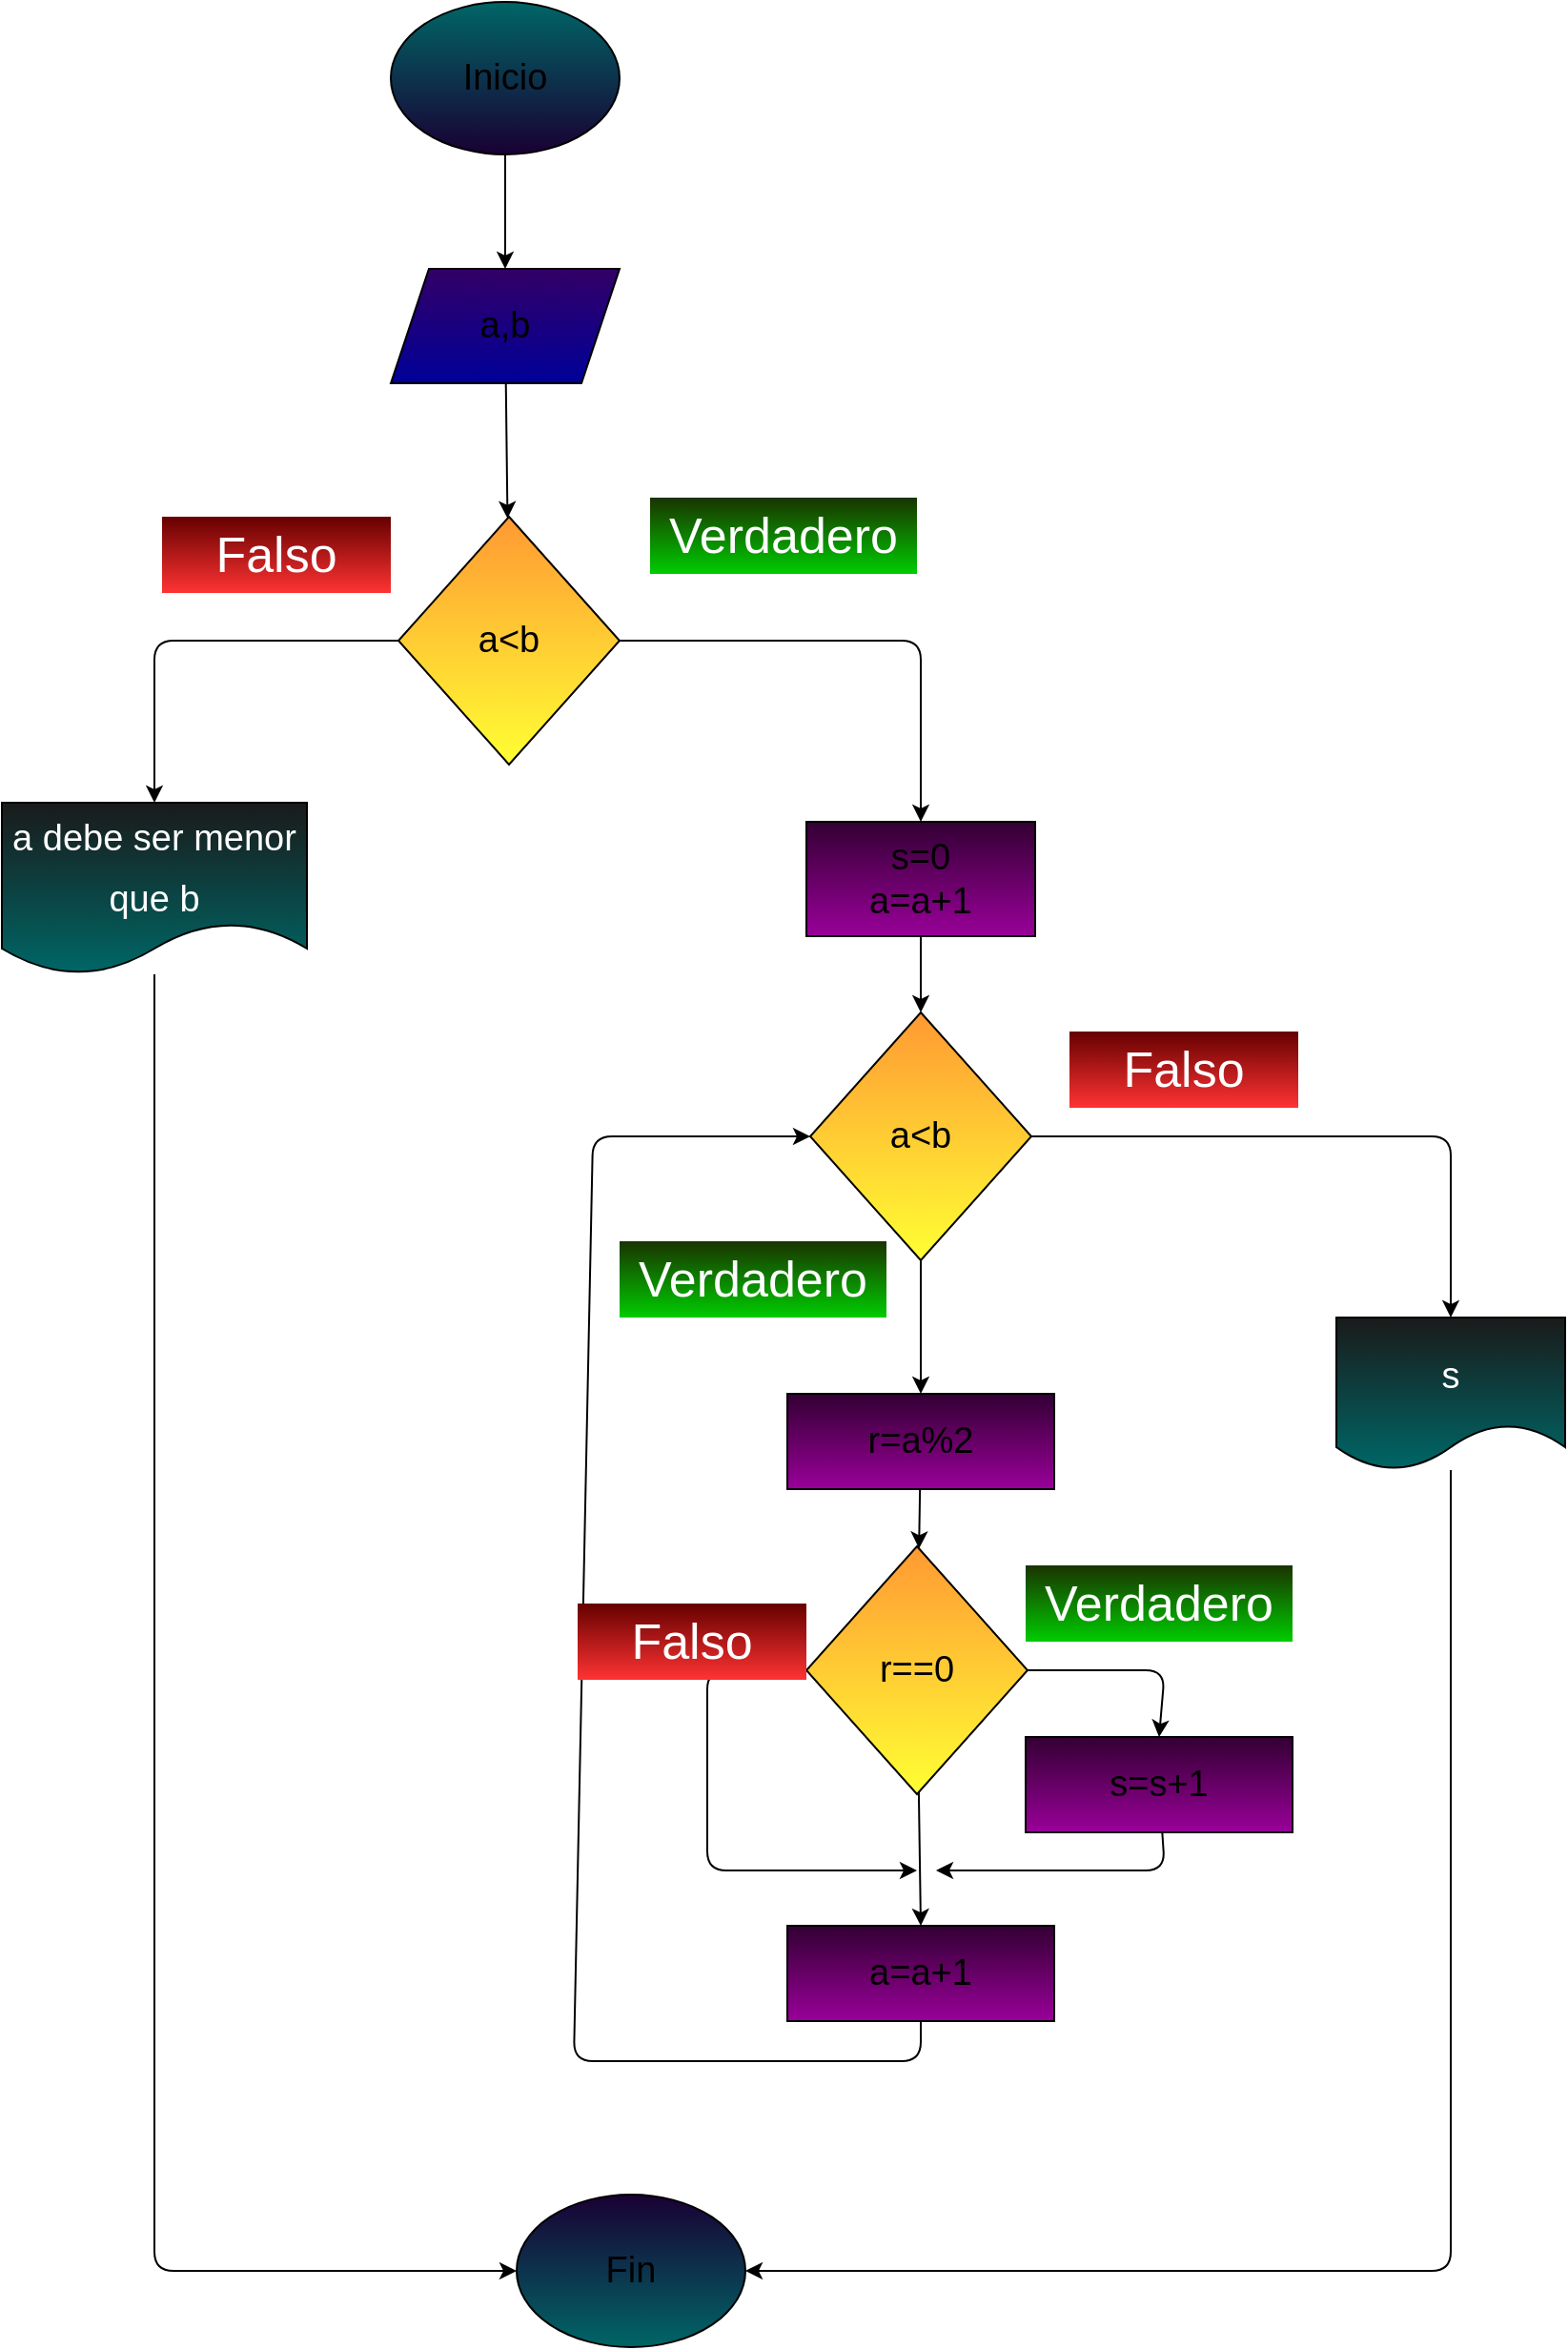 <mxfile>
    <diagram id="qN0PBMXvl69ToxzrPlfz" name="Página-1">
        <mxGraphModel dx="804" dy="459" grid="1" gridSize="10" guides="1" tooltips="1" connect="1" arrows="1" fold="1" page="1" pageScale="1" pageWidth="827" pageHeight="1169" math="0" shadow="0">
            <root>
                <mxCell id="0"/>
                <mxCell id="1" parent="0"/>
                <mxCell id="22" style="edgeStyle=none;html=1;entryX=0.5;entryY=0;entryDx=0;entryDy=0;" parent="1" source="2" target="6" edge="1">
                    <mxGeometry relative="1" as="geometry"/>
                </mxCell>
                <mxCell id="2" value="Inicio" style="ellipse;whiteSpace=wrap;html=1;fontSize=19;gradientColor=#190033;fillColor=#006666;" parent="1" vertex="1">
                    <mxGeometry x="354" y="110" width="120" height="80" as="geometry"/>
                </mxCell>
                <mxCell id="3" value="Fin" style="ellipse;whiteSpace=wrap;html=1;fontSize=19;gradientColor=#006666;fillColor=#190033;" parent="1" vertex="1">
                    <mxGeometry x="420" y="1260" width="120" height="80" as="geometry"/>
                </mxCell>
                <mxCell id="32" style="edgeStyle=none;html=1;" parent="1" source="6" target="24" edge="1">
                    <mxGeometry relative="1" as="geometry"/>
                </mxCell>
                <mxCell id="6" value="a,b" style="shape=parallelogram;perimeter=parallelogramPerimeter;whiteSpace=wrap;html=1;fixedSize=1;fontSize=19;fillColor=#330066;rounded=0;gradientColor=#000099;" parent="1" vertex="1">
                    <mxGeometry x="354" y="250" width="120" height="60" as="geometry"/>
                </mxCell>
                <mxCell id="12" style="edgeStyle=none;html=1;entryX=0.5;entryY=0;entryDx=0;entryDy=0;fontSize=19;fontColor=#000000;" parent="1" source="8" target="11" edge="1">
                    <mxGeometry relative="1" as="geometry"/>
                </mxCell>
                <mxCell id="14" style="edgeStyle=none;html=1;fontSize=19;fontColor=#000000;entryX=0.5;entryY=0;entryDx=0;entryDy=0;" parent="1" source="8" target="18" edge="1">
                    <mxGeometry relative="1" as="geometry">
                        <mxPoint x="870" y="850" as="targetPoint"/>
                        <Array as="points">
                            <mxPoint x="910" y="705"/>
                        </Array>
                    </mxGeometry>
                </mxCell>
                <mxCell id="8" value="&lt;font color=&quot;#000000&quot;&gt;a&amp;lt;b&lt;/font&gt;" style="rhombus;whiteSpace=wrap;html=1;fontSize=19;fillColor=#FF9933;rounded=0;gradientColor=#FFFF33;" parent="1" vertex="1">
                    <mxGeometry x="574" y="640" width="116" height="130" as="geometry"/>
                </mxCell>
                <mxCell id="13" style="edgeStyle=none;html=1;fontSize=19;fontColor=#000000;entryX=0;entryY=0.5;entryDx=0;entryDy=0;exitX=0.5;exitY=1;exitDx=0;exitDy=0;" parent="1" source="36" target="8" edge="1">
                    <mxGeometry relative="1" as="geometry">
                        <mxPoint x="540" y="690" as="targetPoint"/>
                        <Array as="points">
                            <mxPoint x="632" y="1190"/>
                            <mxPoint x="450" y="1190"/>
                            <mxPoint x="460" y="705"/>
                        </Array>
                    </mxGeometry>
                </mxCell>
                <mxCell id="37" style="edgeStyle=none;html=1;" parent="1" source="11" target="35" edge="1">
                    <mxGeometry relative="1" as="geometry"/>
                </mxCell>
                <mxCell id="11" value="r=a%2" style="rounded=0;whiteSpace=wrap;html=1;fontSize=19;fillColor=#330033;gradientColor=#990099;" parent="1" vertex="1">
                    <mxGeometry x="562" y="840" width="140" height="50" as="geometry"/>
                </mxCell>
                <mxCell id="17" value="&lt;font color=&quot;#ffffff&quot; style=&quot;font-size: 26px&quot;&gt;Falso&lt;/font&gt;" style="text;html=1;strokeColor=none;fillColor=#660000;align=center;verticalAlign=middle;whiteSpace=wrap;rounded=0;fontSize=19;fontColor=#000000;gradientColor=#FF3333;" parent="1" vertex="1">
                    <mxGeometry x="710" y="650" width="120" height="40" as="geometry"/>
                </mxCell>
                <mxCell id="19" style="edgeStyle=none;html=1;entryX=1;entryY=0.5;entryDx=0;entryDy=0;fontSize=19;fontColor=#FFFFFF;" parent="1" source="18" target="3" edge="1">
                    <mxGeometry relative="1" as="geometry">
                        <Array as="points">
                            <mxPoint x="910" y="1300"/>
                        </Array>
                    </mxGeometry>
                </mxCell>
                <mxCell id="18" value="&lt;font style=&quot;font-size: 19px&quot;&gt;s&lt;/font&gt;" style="shape=document;whiteSpace=wrap;html=1;boundedLbl=1;fontSize=26;fontColor=#FFFFFF;fillColor=#1A1A1A;gradientColor=#006666;strokeColor=default;" parent="1" vertex="1">
                    <mxGeometry x="850" y="800" width="120" height="80" as="geometry"/>
                </mxCell>
                <mxCell id="20" value="&lt;font color=&quot;#ffffff&quot; style=&quot;font-size: 26px&quot;&gt;Verdadero&lt;/font&gt;" style="text;html=1;strokeColor=none;fillColor=#1A3300;align=center;verticalAlign=middle;whiteSpace=wrap;rounded=0;fontSize=19;fontColor=#000000;gradientColor=#00CC00;" parent="1" vertex="1">
                    <mxGeometry x="474" y="760" width="140" height="40" as="geometry"/>
                </mxCell>
                <mxCell id="29" style="edgeStyle=none;html=1;entryX=0.5;entryY=0;entryDx=0;entryDy=0;" parent="1" source="24" target="28" edge="1">
                    <mxGeometry relative="1" as="geometry">
                        <Array as="points">
                            <mxPoint x="230" y="445"/>
                        </Array>
                    </mxGeometry>
                </mxCell>
                <mxCell id="30" style="edgeStyle=none;html=1;entryX=0.5;entryY=0;entryDx=0;entryDy=0;" parent="1" source="24" target="31" edge="1">
                    <mxGeometry relative="1" as="geometry">
                        <mxPoint x="632.0" y="520" as="targetPoint"/>
                        <Array as="points">
                            <mxPoint x="632" y="445"/>
                        </Array>
                    </mxGeometry>
                </mxCell>
                <mxCell id="24" value="&lt;font color=&quot;#000000&quot;&gt;a&amp;lt;b&lt;/font&gt;" style="rhombus;whiteSpace=wrap;html=1;fontSize=19;fillColor=#FF9933;rounded=0;gradientColor=#FFFF33;" parent="1" vertex="1">
                    <mxGeometry x="358" y="380" width="116" height="130" as="geometry"/>
                </mxCell>
                <mxCell id="26" value="&lt;font color=&quot;#ffffff&quot; style=&quot;font-size: 26px&quot;&gt;Falso&lt;/font&gt;" style="text;html=1;strokeColor=none;fillColor=#660000;align=center;verticalAlign=middle;whiteSpace=wrap;rounded=0;fontSize=19;fontColor=#000000;gradientColor=#FF3333;" parent="1" vertex="1">
                    <mxGeometry x="234" y="380" width="120" height="40" as="geometry"/>
                </mxCell>
                <mxCell id="27" value="&lt;font color=&quot;#ffffff&quot; style=&quot;font-size: 26px&quot;&gt;Verdadero&lt;/font&gt;" style="text;html=1;strokeColor=none;fillColor=#1A3300;align=center;verticalAlign=middle;whiteSpace=wrap;rounded=0;fontSize=19;fontColor=#000000;gradientColor=#00CC00;" parent="1" vertex="1">
                    <mxGeometry x="490" y="370" width="140" height="40" as="geometry"/>
                </mxCell>
                <mxCell id="34" style="edgeStyle=none;html=1;entryX=0;entryY=0.5;entryDx=0;entryDy=0;" parent="1" source="28" target="3" edge="1">
                    <mxGeometry relative="1" as="geometry">
                        <Array as="points">
                            <mxPoint x="230" y="1300"/>
                        </Array>
                    </mxGeometry>
                </mxCell>
                <mxCell id="28" value="&lt;font style=&quot;font-size: 19px&quot;&gt;a debe ser menor que b&lt;/font&gt;" style="shape=document;whiteSpace=wrap;html=1;boundedLbl=1;fontSize=26;fontColor=#FFFFFF;fillColor=#1A1A1A;gradientColor=#006666;strokeColor=default;" parent="1" vertex="1">
                    <mxGeometry x="150" y="530" width="160" height="90" as="geometry"/>
                </mxCell>
                <mxCell id="33" style="edgeStyle=none;html=1;" parent="1" source="31" target="8" edge="1">
                    <mxGeometry relative="1" as="geometry"/>
                </mxCell>
                <mxCell id="31" value="s=0&lt;br&gt;a=a+1" style="rounded=0;whiteSpace=wrap;html=1;fontSize=19;fillColor=#330033;gradientColor=#990099;" parent="1" vertex="1">
                    <mxGeometry x="572" y="540" width="120" height="60" as="geometry"/>
                </mxCell>
                <mxCell id="38" style="edgeStyle=none;html=1;entryX=0.5;entryY=0;entryDx=0;entryDy=0;" parent="1" source="35" target="36" edge="1">
                    <mxGeometry relative="1" as="geometry"/>
                </mxCell>
                <mxCell id="39" style="edgeStyle=none;html=1;" parent="1" source="35" edge="1">
                    <mxGeometry relative="1" as="geometry">
                        <mxPoint x="630" y="1090" as="targetPoint"/>
                        <Array as="points">
                            <mxPoint x="520" y="985"/>
                            <mxPoint x="520" y="1090"/>
                        </Array>
                    </mxGeometry>
                </mxCell>
                <mxCell id="41" style="edgeStyle=none;html=1;entryX=0.5;entryY=0;entryDx=0;entryDy=0;" parent="1" source="35" target="40" edge="1">
                    <mxGeometry relative="1" as="geometry">
                        <Array as="points">
                            <mxPoint x="760" y="985"/>
                        </Array>
                    </mxGeometry>
                </mxCell>
                <mxCell id="35" value="&lt;font color=&quot;#000000&quot;&gt;r==0&lt;/font&gt;" style="rhombus;whiteSpace=wrap;html=1;fontSize=19;fillColor=#FF9933;rounded=0;gradientColor=#FFFF33;" parent="1" vertex="1">
                    <mxGeometry x="572" y="920" width="116" height="130" as="geometry"/>
                </mxCell>
                <mxCell id="36" value="a=a+1" style="rounded=0;whiteSpace=wrap;html=1;fontSize=19;fillColor=#330033;gradientColor=#990099;" parent="1" vertex="1">
                    <mxGeometry x="562" y="1119" width="140" height="50" as="geometry"/>
                </mxCell>
                <mxCell id="42" style="edgeStyle=none;html=1;" parent="1" source="40" edge="1">
                    <mxGeometry relative="1" as="geometry">
                        <mxPoint x="640" y="1090.0" as="targetPoint"/>
                        <Array as="points">
                            <mxPoint x="760" y="1090"/>
                        </Array>
                    </mxGeometry>
                </mxCell>
                <mxCell id="40" value="s=s+1" style="rounded=0;whiteSpace=wrap;html=1;fontSize=19;fillColor=#330033;gradientColor=#990099;" parent="1" vertex="1">
                    <mxGeometry x="687" y="1020" width="140" height="50" as="geometry"/>
                </mxCell>
                <mxCell id="43" value="&lt;font color=&quot;#ffffff&quot; style=&quot;font-size: 26px&quot;&gt;Verdadero&lt;/font&gt;" style="text;html=1;strokeColor=none;fillColor=#1A3300;align=center;verticalAlign=middle;whiteSpace=wrap;rounded=0;fontSize=19;fontColor=#000000;gradientColor=#00CC00;" parent="1" vertex="1">
                    <mxGeometry x="687" y="930" width="140" height="40" as="geometry"/>
                </mxCell>
                <mxCell id="44" value="&lt;font color=&quot;#ffffff&quot; style=&quot;font-size: 26px&quot;&gt;Falso&lt;/font&gt;" style="text;html=1;strokeColor=none;fillColor=#660000;align=center;verticalAlign=middle;whiteSpace=wrap;rounded=0;fontSize=19;fontColor=#000000;gradientColor=#FF3333;" parent="1" vertex="1">
                    <mxGeometry x="452" y="950" width="120" height="40" as="geometry"/>
                </mxCell>
            </root>
        </mxGraphModel>
    </diagram>
</mxfile>